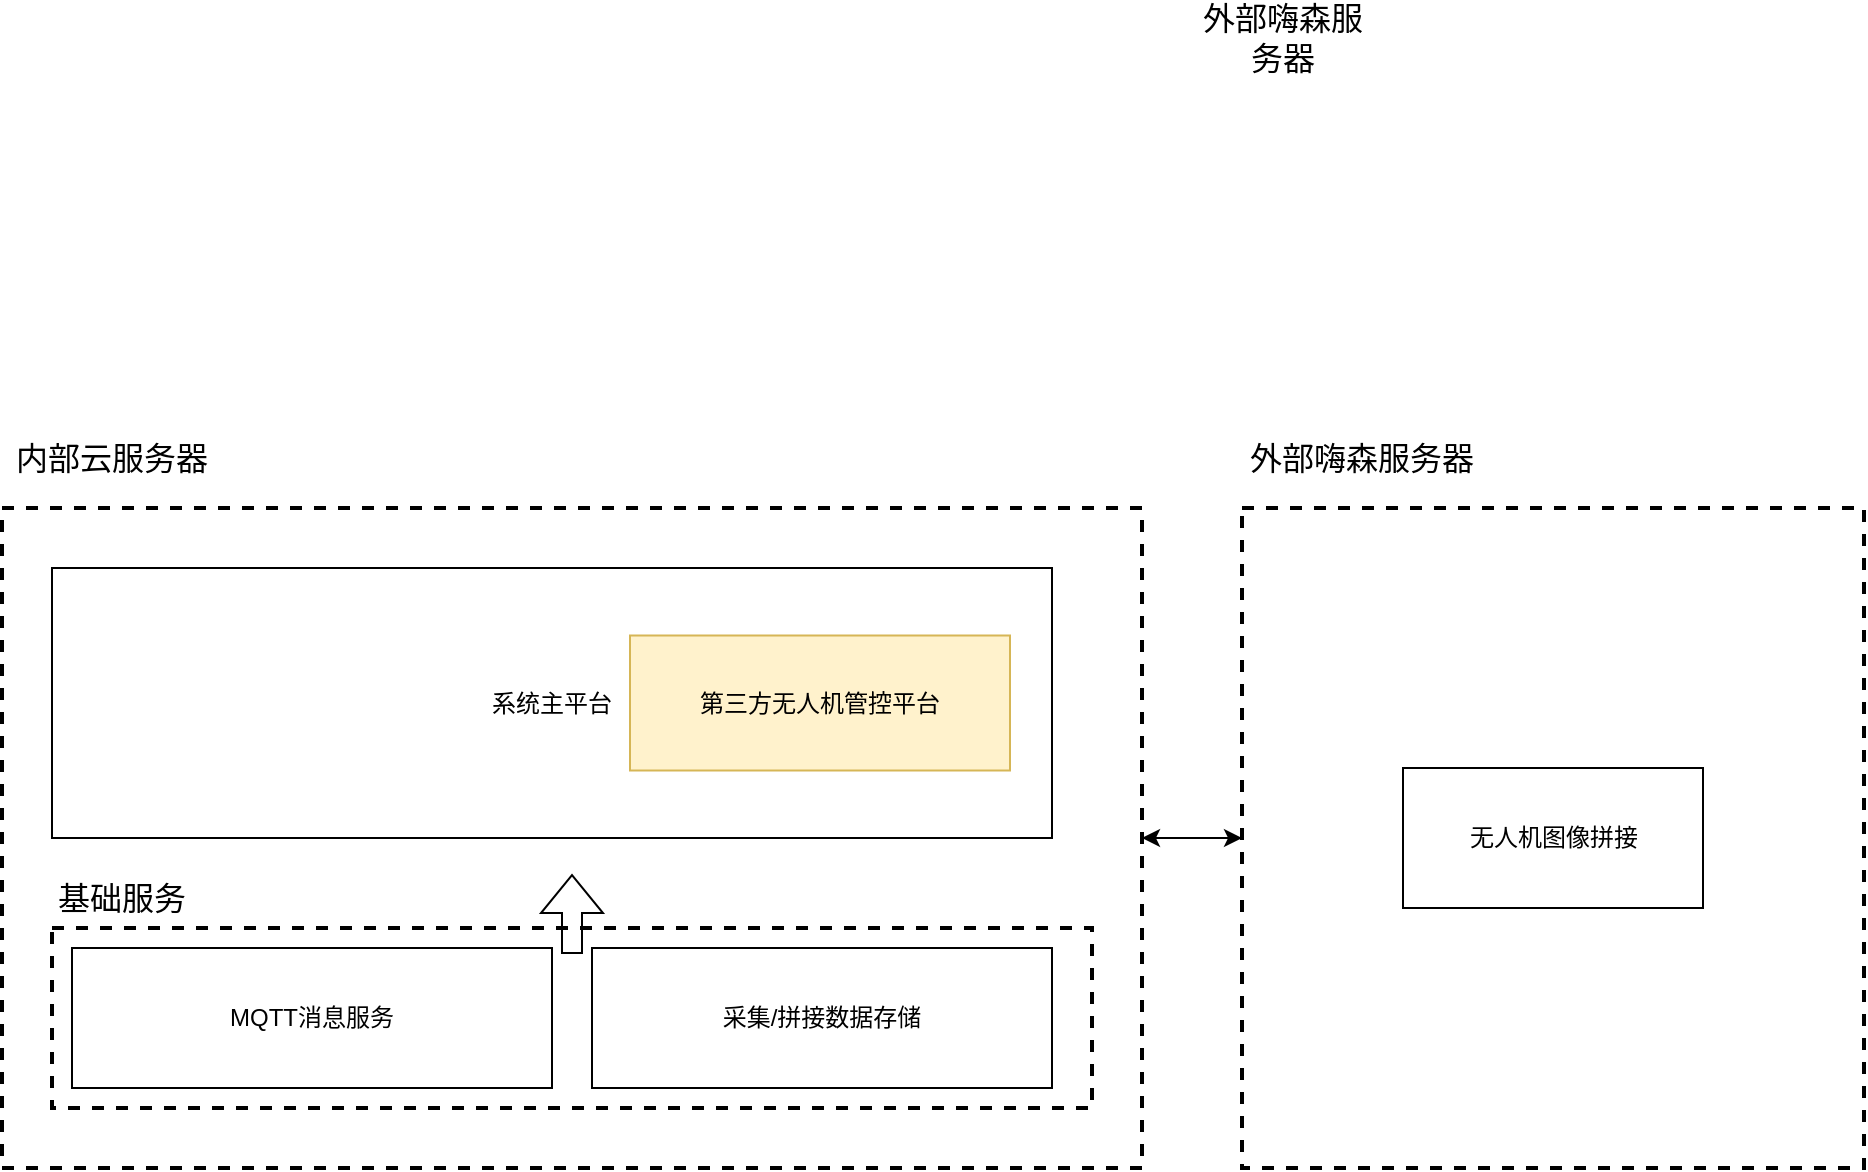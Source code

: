 <mxfile version="25.0.3" pages="2">
  <diagram name="第 1 页" id="4Xm8h-WjFLRTdW3ImoNQ">
    <mxGraphModel dx="1434" dy="1907" grid="1" gridSize="10" guides="1" tooltips="1" connect="1" arrows="1" fold="1" page="1" pageScale="1" pageWidth="827" pageHeight="1169" math="0" shadow="0">
      <root>
        <mxCell id="0" />
        <mxCell id="1" parent="0" />
        <mxCell id="OjnHHm5raW652ae1jEDS-37" value="" style="rounded=0;whiteSpace=wrap;html=1;strokeWidth=2;dashed=1;fillColor=none;" vertex="1" parent="1">
          <mxGeometry x="670" y="-10" width="311" height="330" as="geometry" />
        </mxCell>
        <mxCell id="OjnHHm5raW652ae1jEDS-36" value="" style="rounded=0;whiteSpace=wrap;html=1;strokeWidth=2;dashed=1;fillColor=none;movable=1;resizable=1;rotatable=1;deletable=1;editable=1;locked=0;connectable=1;" vertex="1" parent="1">
          <mxGeometry x="50" y="-10" width="570" height="330" as="geometry" />
        </mxCell>
        <mxCell id="OjnHHm5raW652ae1jEDS-2" value="系统主平台" style="rounded=0;whiteSpace=wrap;html=1;" vertex="1" parent="1">
          <mxGeometry x="75" y="20" width="500" height="135" as="geometry" />
        </mxCell>
        <mxCell id="OjnHHm5raW652ae1jEDS-3" value="第三方无人机管控平台" style="rounded=0;whiteSpace=wrap;html=1;fillColor=#fff2cc;strokeColor=#d6b656;" vertex="1" parent="1">
          <mxGeometry x="364" y="53.75" width="190" height="67.5" as="geometry" />
        </mxCell>
        <mxCell id="OjnHHm5raW652ae1jEDS-9" value="采集/拼接数据存储" style="rounded=0;whiteSpace=wrap;html=1;" vertex="1" parent="1">
          <mxGeometry x="345" y="210" width="230" height="70" as="geometry" />
        </mxCell>
        <mxCell id="OjnHHm5raW652ae1jEDS-10" value="MQTT消息服务" style="rounded=0;whiteSpace=wrap;html=1;" vertex="1" parent="1">
          <mxGeometry x="85" y="210" width="240" height="70" as="geometry" />
        </mxCell>
        <mxCell id="OjnHHm5raW652ae1jEDS-15" value="无人机图像拼接" style="rounded=0;whiteSpace=wrap;html=1;" vertex="1" parent="1">
          <mxGeometry x="750.5" y="120" width="150" height="70" as="geometry" />
        </mxCell>
        <mxCell id="OjnHHm5raW652ae1jEDS-38" value="&lt;font style=&quot;font-size: 16px;&quot;&gt;外部嗨森服务器&lt;/font&gt;" style="text;strokeColor=none;align=center;fillColor=none;html=1;verticalAlign=middle;whiteSpace=wrap;rounded=0;" vertex="1" parent="1">
          <mxGeometry x="649" y="-260" width="83" height="30" as="geometry" />
        </mxCell>
        <mxCell id="OjnHHm5raW652ae1jEDS-44" value="" style="shape=flexArrow;endArrow=classic;html=1;rounded=0;" edge="1" parent="1">
          <mxGeometry width="50" height="50" relative="1" as="geometry">
            <mxPoint x="335" y="213" as="sourcePoint" />
            <mxPoint x="335" y="173" as="targetPoint" />
          </mxGeometry>
        </mxCell>
        <mxCell id="OjnHHm5raW652ae1jEDS-46" value="" style="rounded=0;whiteSpace=wrap;html=1;strokeWidth=2;dashed=1;fillColor=none;" vertex="1" parent="1">
          <mxGeometry x="75" y="200" width="520" height="90" as="geometry" />
        </mxCell>
        <mxCell id="OjnHHm5raW652ae1jEDS-47" value="&lt;font style=&quot;font-size: 16px;&quot;&gt;内部云服务器&lt;/font&gt;" style="text;strokeColor=none;align=center;fillColor=none;html=1;verticalAlign=middle;whiteSpace=wrap;rounded=0;" vertex="1" parent="1">
          <mxGeometry x="50" y="-50" width="110" height="30" as="geometry" />
        </mxCell>
        <mxCell id="OjnHHm5raW652ae1jEDS-48" value="&lt;font style=&quot;font-size: 16px;&quot;&gt;基础服务&lt;/font&gt;" style="text;strokeColor=none;align=center;fillColor=none;html=1;verticalAlign=middle;whiteSpace=wrap;rounded=0;" vertex="1" parent="1">
          <mxGeometry x="55" y="170" width="110" height="30" as="geometry" />
        </mxCell>
        <mxCell id="gbovEgFqb56IA30s9gSb-1" value="&lt;font style=&quot;font-size: 16px;&quot;&gt;外部嗨森服务器&lt;/font&gt;" style="text;strokeColor=none;align=center;fillColor=none;html=1;verticalAlign=middle;whiteSpace=wrap;rounded=0;" vertex="1" parent="1">
          <mxGeometry x="670" y="-50" width="120" height="30" as="geometry" />
        </mxCell>
        <mxCell id="gbovEgFqb56IA30s9gSb-2" value="" style="endArrow=classic;startArrow=classic;html=1;rounded=0;exitX=1;exitY=0.5;exitDx=0;exitDy=0;entryX=0;entryY=0.5;entryDx=0;entryDy=0;" edge="1" parent="1" source="OjnHHm5raW652ae1jEDS-36" target="OjnHHm5raW652ae1jEDS-37">
          <mxGeometry width="50" height="50" relative="1" as="geometry">
            <mxPoint x="630" y="190" as="sourcePoint" />
            <mxPoint x="680" y="140" as="targetPoint" />
          </mxGeometry>
        </mxCell>
      </root>
    </mxGraphModel>
  </diagram>
  <diagram id="P91ad8MJlzlCleZtFZEv" name="第 2 页">
    <mxGraphModel dx="1434" dy="738" grid="1" gridSize="10" guides="1" tooltips="1" connect="1" arrows="1" fold="1" page="1" pageScale="1" pageWidth="827" pageHeight="1169" math="0" shadow="0">
      <root>
        <mxCell id="0" />
        <mxCell id="1" parent="0" />
        <mxCell id="UWLtd3rKLLE8tEBnxUpn-1" value="" style="endArrow=classic;html=1;rounded=0;" edge="1" parent="1">
          <mxGeometry relative="1" as="geometry">
            <mxPoint x="70" y="380" as="sourcePoint" />
            <mxPoint x="730" y="380" as="targetPoint" />
          </mxGeometry>
        </mxCell>
        <mxCell id="UWLtd3rKLLE8tEBnxUpn-2" value="Label" style="edgeLabel;resizable=0;html=1;;align=center;verticalAlign=middle;" connectable="0" vertex="1" parent="UWLtd3rKLLE8tEBnxUpn-1">
          <mxGeometry relative="1" as="geometry" />
        </mxCell>
      </root>
    </mxGraphModel>
  </diagram>
</mxfile>
